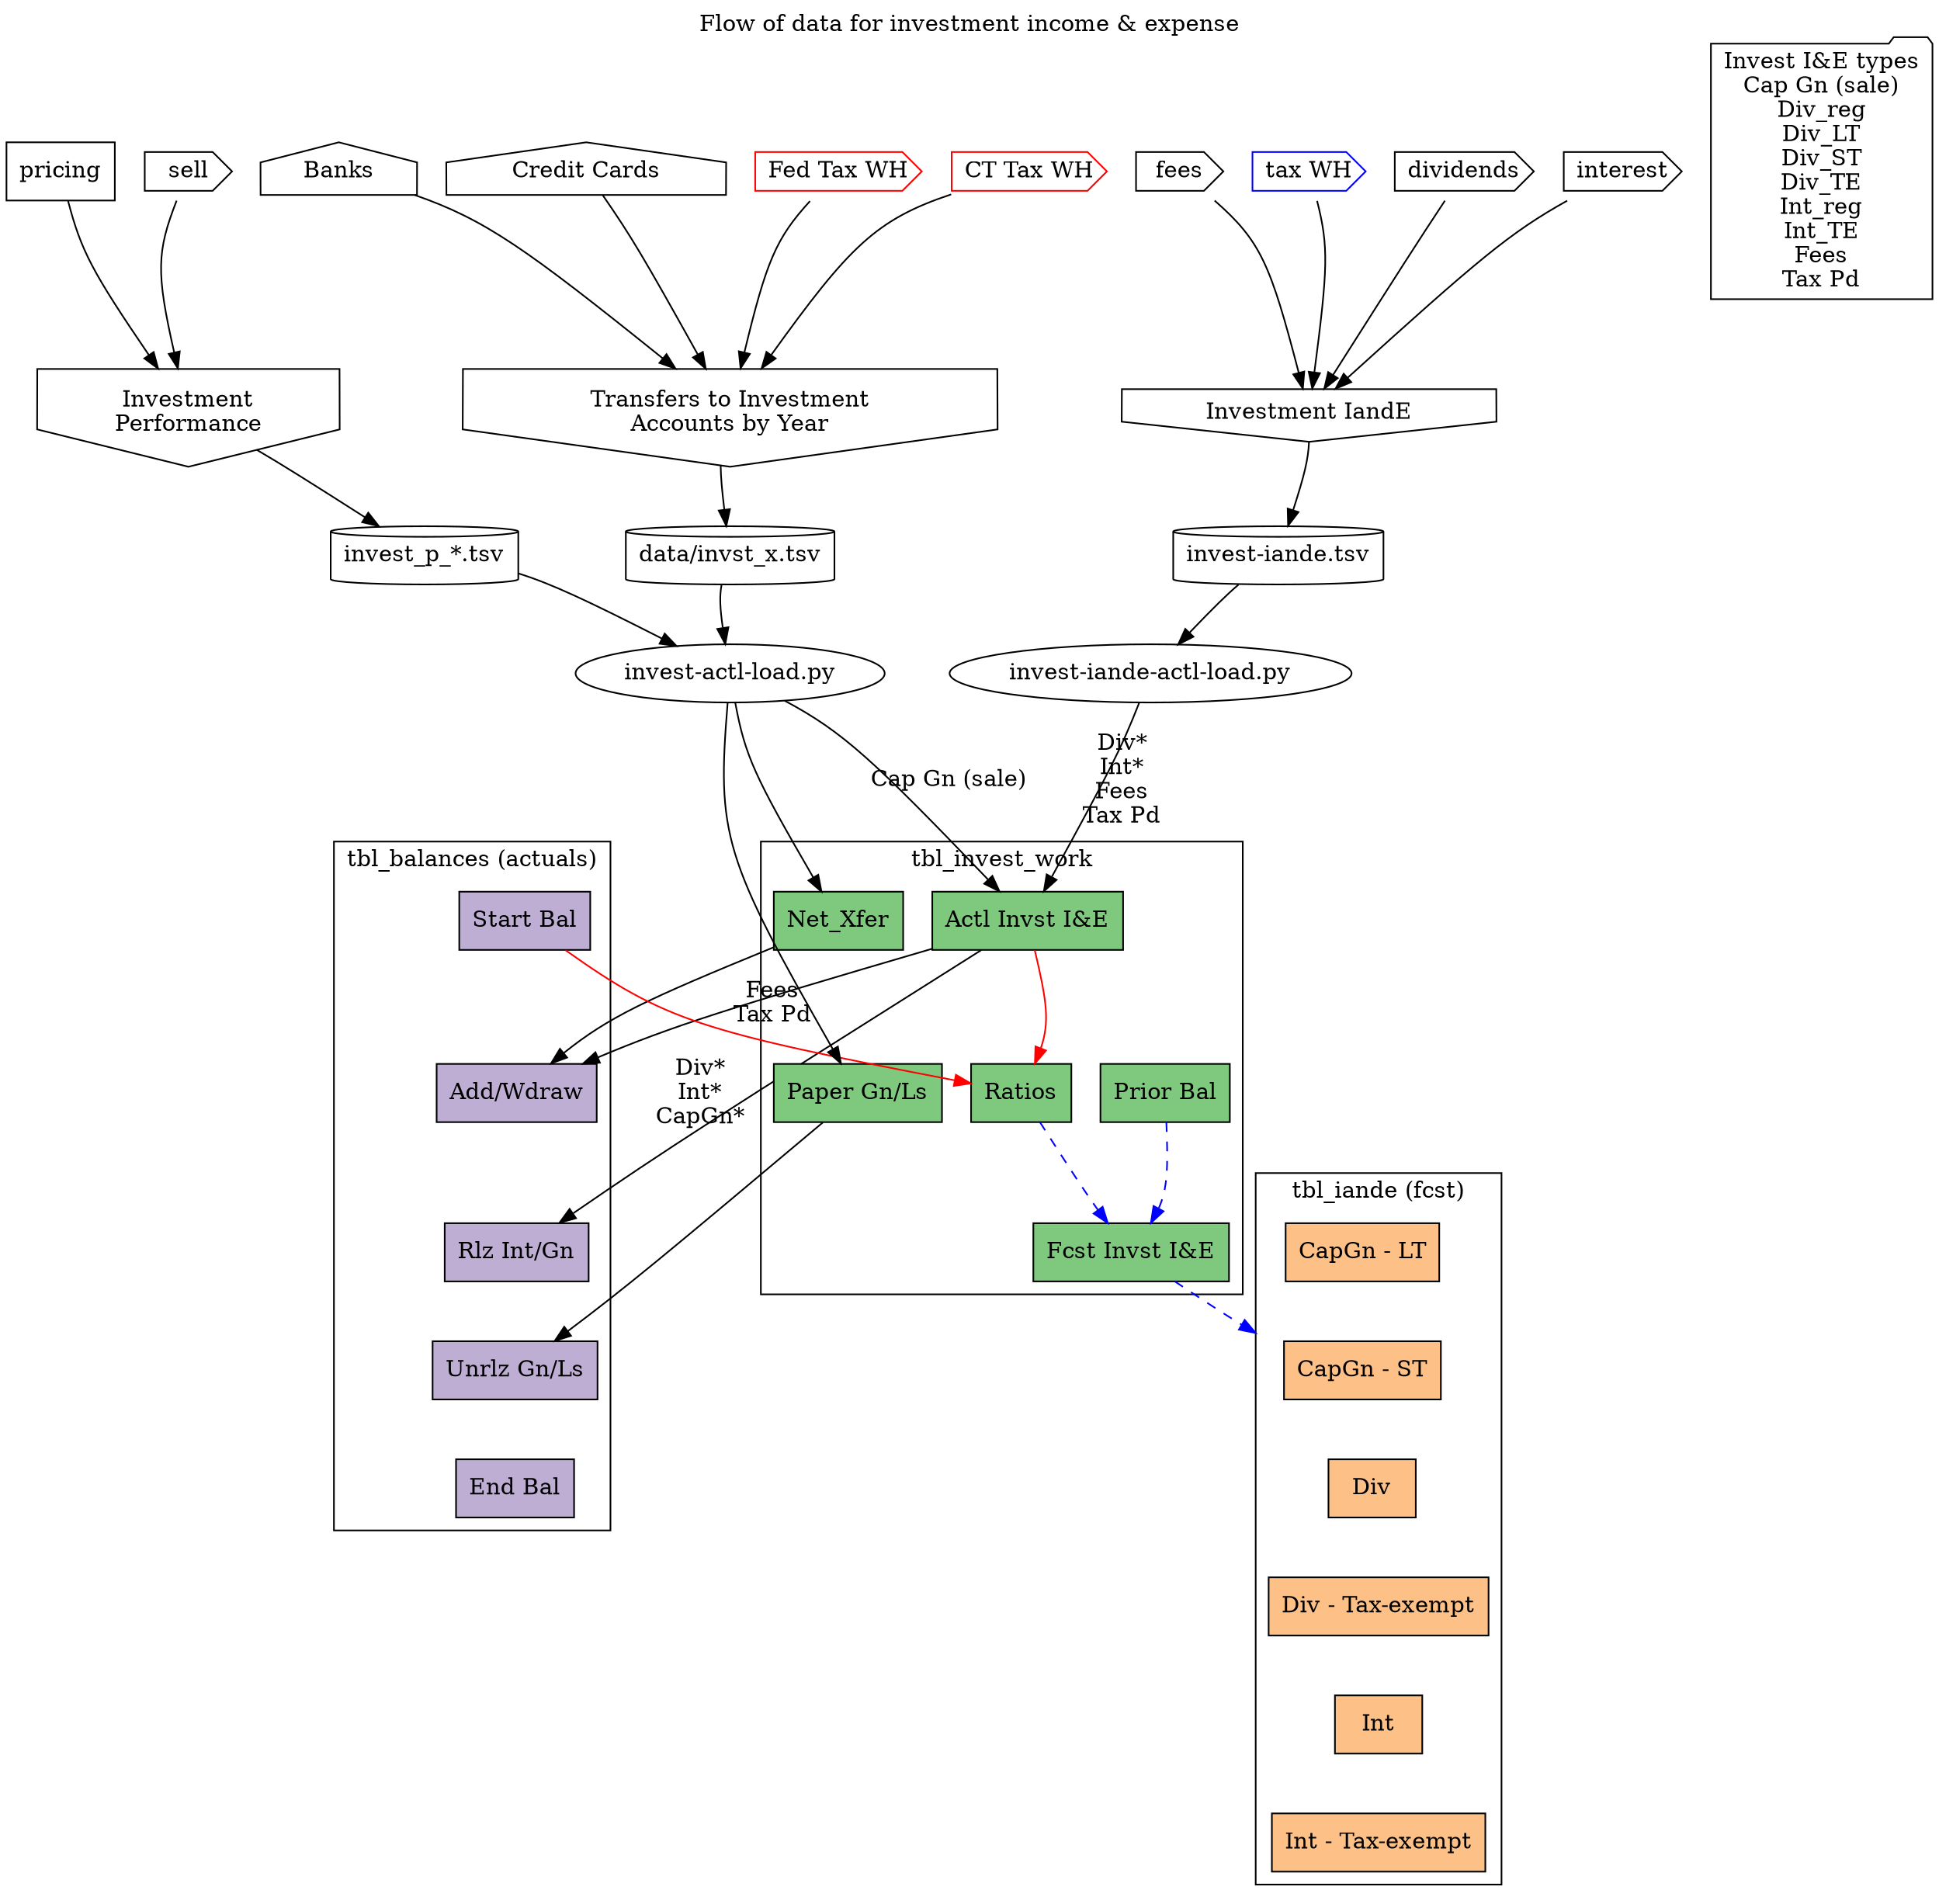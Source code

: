 digraph {
  graph [
    label = "Flow of data for investment income & expense"
    labelloc= t
    rankdir="TB"
    splines=curved
  ]
  newrank=True
  # accounts
  node [shape=house]
    Banks
    "Credit Cards"
  
  # transactions
  node [shape=cds] 
    dividends, interest, fees, sell
  node [color=red]  # remove these. 
    "Fed Tax WH", "CT Tax WH"
  node [color=blue] # add them here
    "tax WH"
  node [color=black]

  # data elements
  node [shape=rect, colorscheme=accent4,style=filled,fillcolor=1]   
  "Actl Invst I&E", "Net_Xfer", "Paper Gn/Ls", "Ratios","Prior Bal","Fcst Invst I&E"
  node [shape=rect, colorscheme=accent4,style=filled,fillcolor=2]   
  "Add/Wdraw","Rlz Int/Gn", "Unrlz Gn/Ls", "End Bal", "Start Bal"
  node [fillcolor=3]
    "CapGn - LT", "CapGn - ST","Div","Div - Tax-exempt","Int","Int - Tax-exempt"
  node [shape=rect,style=normal]
  pricing

  # files
  node [shape=cylinder]
    "invest-iande.tsv"
    "invest_p_*.tsv" 
    "data/invst_x.tsv" 

# reports
  node [shape=invhouse] 
    "Investment IandE" 
    "Transfers to Investment\nAccounts by Year" 
    "Investment\nPerformance" 

  # processing
  node [shape=ellipse]
    "invest-actl-load.py"
    "invest-iande-actl-load.py"  

  {"dividends", interest, fees, "tax WH"} -> "Investment IandE" -> "invest-iande.tsv"
  {"sell", pricing} -> "Investment\nPerformance" -> "invest_p_*.tsv" 
  
  {Banks, "Credit Cards", "Fed Tax WH", "CT Tax WH"}->"Transfers to Investment\nAccounts by Year"
  "Transfers to Investment\nAccounts by Year" -> "data/invst_x.tsv"
  {"data/invst_x.tsv"  ,"invest_p_*.tsv"} -> "invest-actl-load.py"
 
  "invest-iande.tsv"->"invest-iande-actl-load.py"  

  node [shape=folder]
  iie [label="Invest I&E types\nCap Gn (sale)\nDiv_reg\nDiv_LT\nDiv_ST\nDiv_TE\nInt_reg\nInt_TE\nFees\nTax Pd"]
  
  

# type - tax treatment
  edge [style=invis]
  subgraph cluster_0{label="tbl_invest_work"
    "Actl Invst I&E"
    "Net_Xfer" -> "Paper Gn/Ls"
 
    {rank=same Ratios; "Prior Bal"}
    {Ratios,"Prior Bal"}->"Fcst Invst I&E" [style=dashed,color=blue]
  }

  subgraph cluster_2{label="tbl_balances (actuals)"
      "Start Bal"->"Add/Wdraw"->"Rlz Int/Gn" -> "Unrlz Gn/Ls" -> "End Bal"
  }
  subgraph cluster_3{label="tbl_iande (fcst)"
    "CapGn - LT"-> "CapGn - ST"->"Div"->"Div - Tax-exempt"->"Int"->"Int - Tax-exempt"
  }

  


  #{rank=same;  "Div_reg"; "Cap Gn (sale)"; "Int_reg"; "Start Bal"}
  edge [style=line]
  compound=True

 
  "invest-actl-load.py" -> "Actl Invst I&E" [label="Cap Gn (sale)"]
  "invest-actl-load.py" -> {"Net_Xfer", "Paper Gn/Ls"}
  "invest-iande-actl-load.py" -> "Actl Invst I&E"[label="Div*\nInt*\nFees\nTax Pd" ]

  "Actl Invst I&E" -> "Add/Wdraw" [label="Fees\nTax Pd"]
  "Net_Xfer"-> "Add/Wdraw"
  "Paper Gn/Ls" -> "Unrlz Gn/Ls"
  "Actl Invst I&E" -> "Rlz Int/Gn" [label="Div*\nInt*\nCapGn*"]
  
 

  
  edge [style=dashed, color=blue]
  #"Cap Gn (sale)" -> "CapGn - ST" # Sales treated as ST 
  "Fcst Invst I&E" ->"CapGn - ST" [lhead=cluster_3]

  # Numerators and denominator for ratios
  edge [style=solid, color=red]
  "Actl Invst I&E" -> Ratios
  "Start Bal" -> Ratios
}
